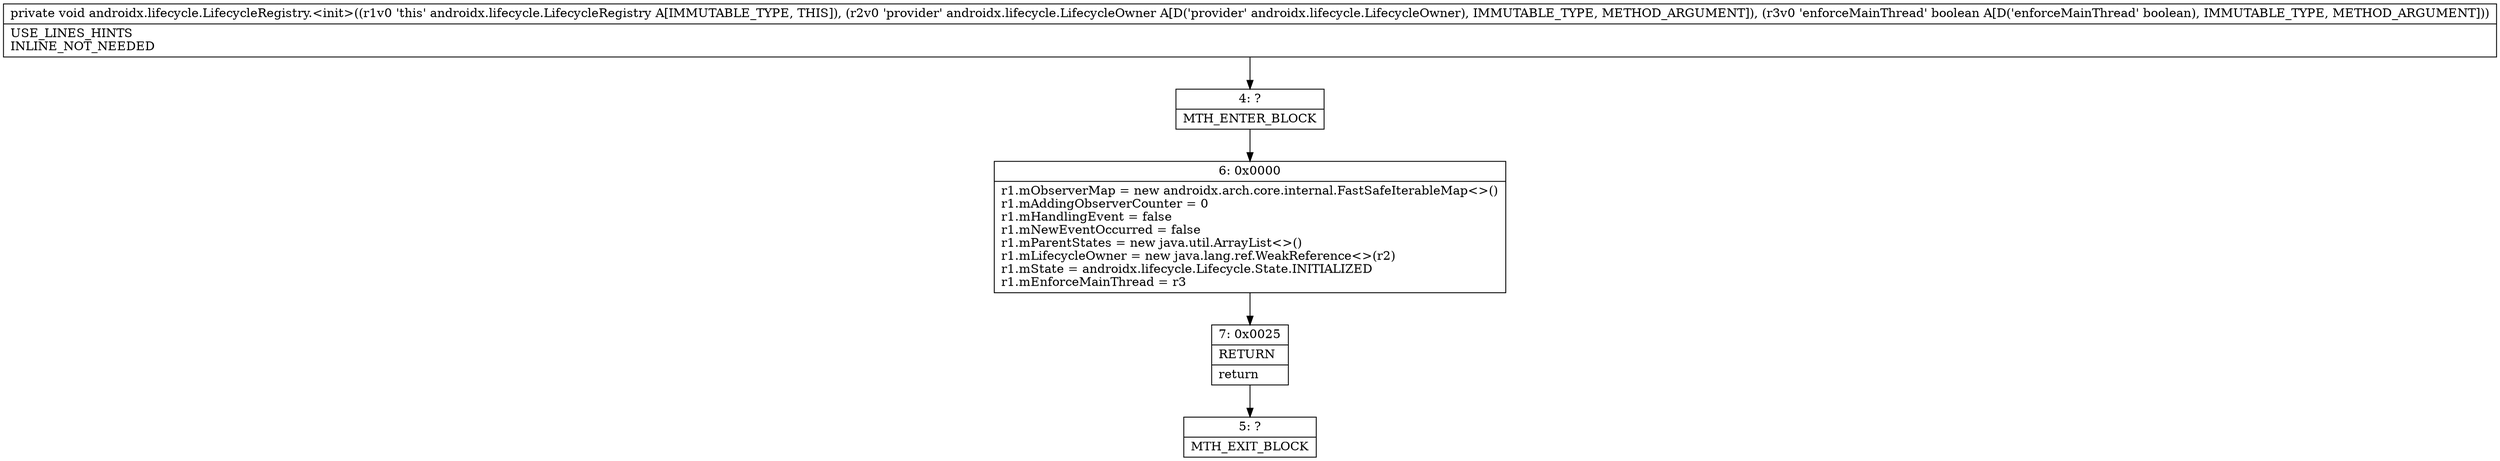 digraph "CFG forandroidx.lifecycle.LifecycleRegistry.\<init\>(Landroidx\/lifecycle\/LifecycleOwner;Z)V" {
Node_4 [shape=record,label="{4\:\ ?|MTH_ENTER_BLOCK\l}"];
Node_6 [shape=record,label="{6\:\ 0x0000|r1.mObserverMap = new androidx.arch.core.internal.FastSafeIterableMap\<\>()\lr1.mAddingObserverCounter = 0\lr1.mHandlingEvent = false\lr1.mNewEventOccurred = false\lr1.mParentStates = new java.util.ArrayList\<\>()\lr1.mLifecycleOwner = new java.lang.ref.WeakReference\<\>(r2)\lr1.mState = androidx.lifecycle.Lifecycle.State.INITIALIZED\lr1.mEnforceMainThread = r3\l}"];
Node_7 [shape=record,label="{7\:\ 0x0025|RETURN\l|return\l}"];
Node_5 [shape=record,label="{5\:\ ?|MTH_EXIT_BLOCK\l}"];
MethodNode[shape=record,label="{private void androidx.lifecycle.LifecycleRegistry.\<init\>((r1v0 'this' androidx.lifecycle.LifecycleRegistry A[IMMUTABLE_TYPE, THIS]), (r2v0 'provider' androidx.lifecycle.LifecycleOwner A[D('provider' androidx.lifecycle.LifecycleOwner), IMMUTABLE_TYPE, METHOD_ARGUMENT]), (r3v0 'enforceMainThread' boolean A[D('enforceMainThread' boolean), IMMUTABLE_TYPE, METHOD_ARGUMENT]))  | USE_LINES_HINTS\lINLINE_NOT_NEEDED\l}"];
MethodNode -> Node_4;Node_4 -> Node_6;
Node_6 -> Node_7;
Node_7 -> Node_5;
}

